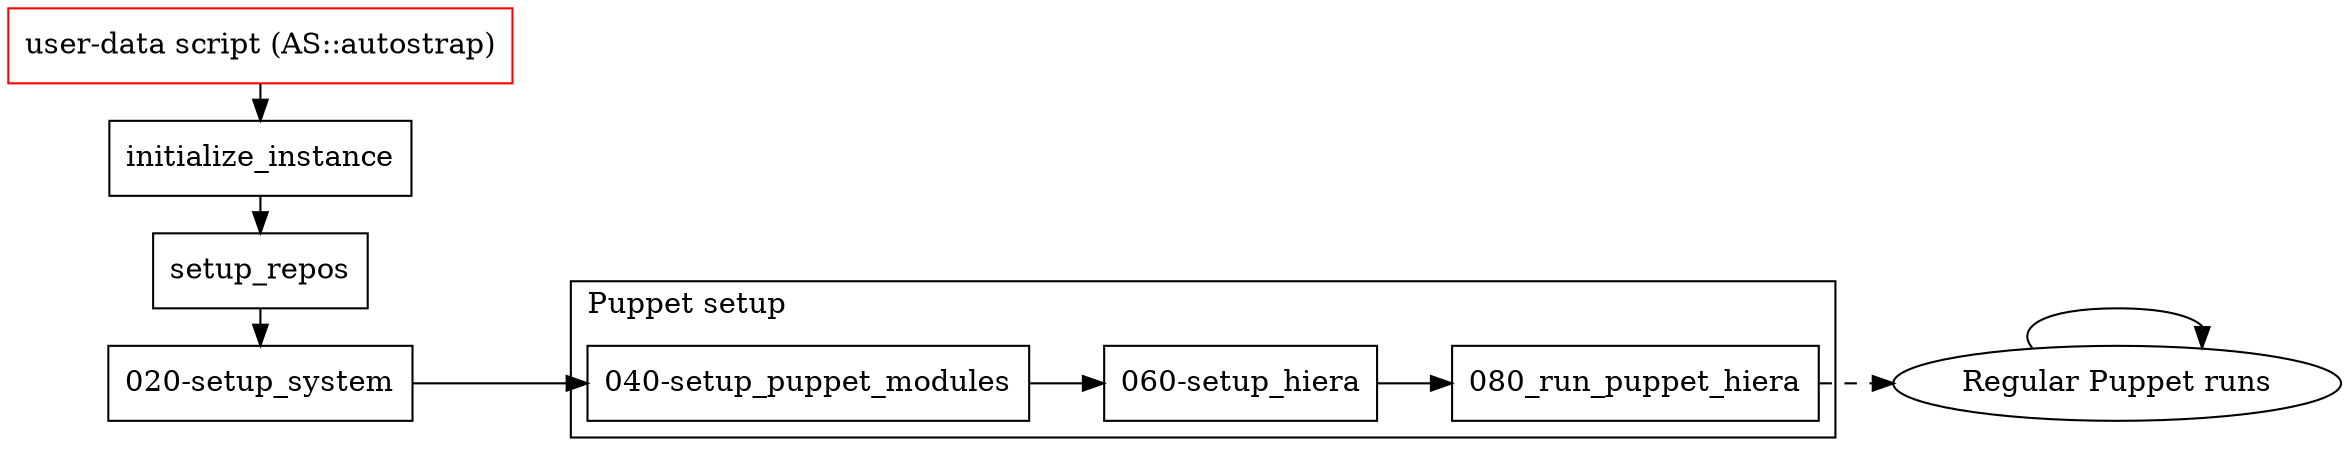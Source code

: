 digraph{

  // Global settings

  node [shape=box]
  rankdir=LR

  // nodes/node groups

  autostrap [label="user-data script (AS::autostrap)",color=red];
  initialize_instance;
  {rank=same; autostrap, initialize_instance, setup_system, setup_repos}

  setup_system[label="020-setup_system"];
  setup_repos;

  subgraph cluster_puppet {
    setup_puppet_modules[label="040-setup_puppet_modules"];
    setup_hiera[label="060-setup_hiera"];
    run_puppet_hiera[label="080_run_puppet_hiera"];

    setup_puppet_modules -> setup_hiera -> run_puppet_hiera;
    label = "Puppet setup";
    labeljust=l;
    }



  puppet[shape=ellipse, label="Regular Puppet runs"];

  // edges

  autostrap -> initialize_instance;

  initialize_instance -> setup_repos;
  setup_repos -> setup_system;
  setup_system -> setup_puppet_modules;


  run_puppet_hiera -> puppet[style=dashed];
  puppet -> puppet;

}
